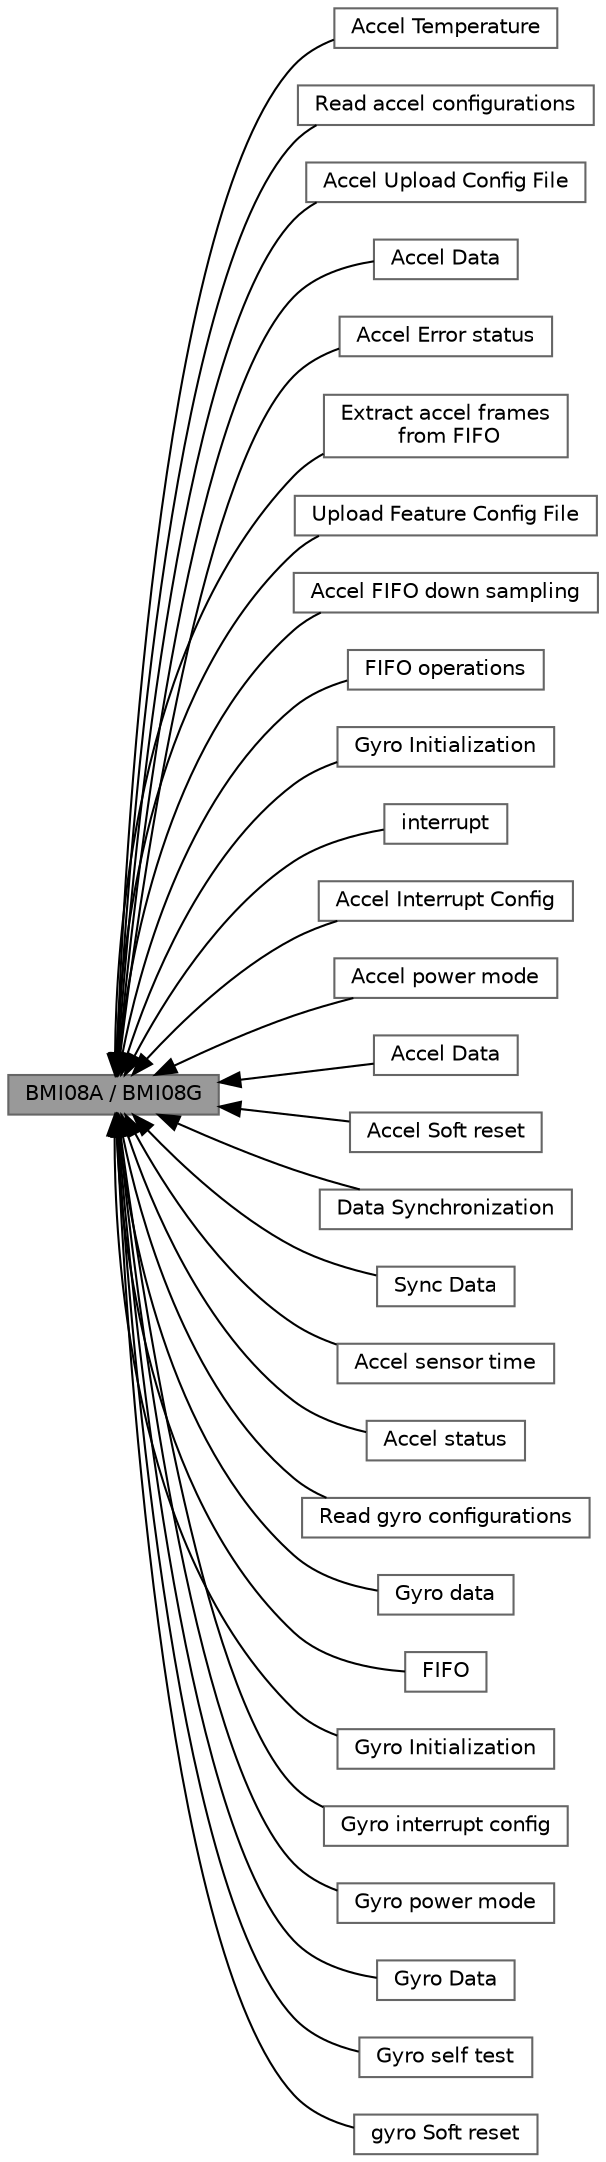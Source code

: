 digraph "BMI08A / BMI08G"
{
 // LATEX_PDF_SIZE
  bgcolor="transparent";
  edge [fontname=Helvetica,fontsize=10,labelfontname=Helvetica,labelfontsize=10];
  node [fontname=Helvetica,fontsize=10,shape=box,height=0.2,width=0.4];
  rankdir=LR;
  Node13 [id="Node000013",label="Accel Temperature",height=0.2,width=0.4,color="grey40", fillcolor="white", style="filled",URL="$group__bmi08a_api_accel_temp.html",tooltip="Read temperature from accel sensor."];
  Node9 [id="Node000009",label="Read accel configurations",height=0.2,width=0.4,color="grey40", fillcolor="white", style="filled",URL="$group__bmi08a_api_conf.html",tooltip="Read / Write configurations of accel sensor."];
  Node3 [id="Node000003",label="Accel Upload Config File",height=0.2,width=0.4,color="grey40", fillcolor="white", style="filled",URL="$group__bmi08a_api_config.html",tooltip="Uploads config file onto the device."];
  Node11 [id="Node000011",label="Accel Data",height=0.2,width=0.4,color="grey40", fillcolor="white", style="filled",URL="$group__bmi08a_api_data.html",tooltip="Read data from accel sensor."];
  Node6 [id="Node000006",label="Accel Error status",height=0.2,width=0.4,color="grey40", fillcolor="white", style="filled",URL="$group__bmi08a_api_error_status.html",tooltip="Get error status from accel sensor."];
  Node28 [id="Node000028",label="Extract accel frames\l from FIFO",height=0.2,width=0.4,color="grey40", fillcolor="white", style="filled",URL="$group__bmi08a_api_extract_accel.html",tooltip="Parse and extract accelerometer frames from FIFO data read."];
  Node4 [id="Node000004",label="Upload Feature Config File",height=0.2,width=0.4,color="grey40", fillcolor="white", style="filled",URL="$group__bmi08a_api_f_config.html",tooltip="Uploads config file onto the device."];
  Node29 [id="Node000029",label="Accel FIFO down sampling",height=0.2,width=0.4,color="grey40", fillcolor="white", style="filled",URL="$group__bmi08a_api_f_i_f_o_down.html",tooltip="Set / Get accel FIFO down sampling rate."];
  Node27 [id="Node000027",label="FIFO operations",height=0.2,width=0.4,color="grey40", fillcolor="white", style="filled",URL="$group__bmi08a_api_fifo.html",tooltip="FIFO operations of the sensor."];
  Node2 [id="Node000002",label="Gyro Initialization",height=0.2,width=0.4,color="grey40", fillcolor="white", style="filled",URL="$group__bmi08a_api_init.html",tooltip="Initialize the sensor and device structure."];
  Node17 [id="Node000017",label="interrupt",height=0.2,width=0.4,color="grey40", fillcolor="white", style="filled",URL="$group__bmi08a_api_int.html",tooltip="Configuring Interrupts."];
  Node12 [id="Node000012",label="Accel Interrupt Config",height=0.2,width=0.4,color="grey40", fillcolor="white", style="filled",URL="$group__bmi08a_api_int_conf.html",tooltip="Configures interrupt of accel sensor."];
  Node10 [id="Node000010",label="Accel power mode",height=0.2,width=0.4,color="grey40", fillcolor="white", style="filled",URL="$group__bmi08a_api_powermode.html",tooltip="Set / Get power mode of accel sensor."];
  Node5 [id="Node000005",label="Accel Data",height=0.2,width=0.4,color="grey40", fillcolor="white", style="filled",URL="$group__bmi08a_api_regs.html",tooltip="Read / Write data from the given register address of accel sensor."];
  Node8 [id="Node000008",label="Accel Soft reset",height=0.2,width=0.4,color="grey40", fillcolor="white", style="filled",URL="$group__bmi08a_api_softreset.html",tooltip="Performs soft reset of accel sensor."];
  Node15 [id="Node000015",label="Data Synchronization",height=0.2,width=0.4,color="grey40", fillcolor="white", style="filled",URL="$group__bmi08a_api_sync.html",tooltip="Enable / Disable data synchronization."];
  Node16 [id="Node000016",label="Sync Data",height=0.2,width=0.4,color="grey40", fillcolor="white", style="filled",URL="$group__bmi08a_api_sync_data.html",tooltip="Synchronizes accel and gyro data from the sensor."];
  Node14 [id="Node000014",label="Accel sensor time",height=0.2,width=0.4,color="grey40", fillcolor="white", style="filled",URL="$group__bmi08a_apiaccelsensortime.html",tooltip="Read sensor time of accel sensor."];
  Node7 [id="Node000007",label="Accel status",height=0.2,width=0.4,color="grey40", fillcolor="white", style="filled",URL="$group__bmi08a_apistatus.html",tooltip="Read status of accel sensor."];
  Node1 [id="Node000001",label="BMI08A / BMI08G",height=0.2,width=0.4,color="gray40", fillcolor="grey60", style="filled", fontcolor="black",tooltip=" "];
  Node21 [id="Node000021",label="Read gyro configurations",height=0.2,width=0.4,color="grey40", fillcolor="white", style="filled",URL="$group__bmi08g_api_conf.html",tooltip="Read / Write configurations of gyro sensor."];
  Node23 [id="Node000023",label="Gyro data",height=0.2,width=0.4,color="grey40", fillcolor="white", style="filled",URL="$group__bmi08g_api_data.html",tooltip="Read Gyro data."];
  Node26 [id="Node000026",label="FIFO",height=0.2,width=0.4,color="grey40", fillcolor="white", style="filled",URL="$group__bmi08g_api_f_i_f_o.html",tooltip="Access and extract FIFO gyro data."];
  Node18 [id="Node000018",label="Gyro Initialization",height=0.2,width=0.4,color="grey40", fillcolor="white", style="filled",URL="$group__bmi08g_api_init.html",tooltip="Initialize the sensor and device structure."];
  Node24 [id="Node000024",label="Gyro interrupt config",height=0.2,width=0.4,color="grey40", fillcolor="white", style="filled",URL="$group__bmi08g_api_intconfig.html",tooltip="Set interrupt configurations of gyro sensor."];
  Node22 [id="Node000022",label="Gyro power mode",height=0.2,width=0.4,color="grey40", fillcolor="white", style="filled",URL="$group__bmi08g_api_powermode.html",tooltip="Set / Get power mode of gyro sensor."];
  Node19 [id="Node000019",label="Gyro Data",height=0.2,width=0.4,color="grey40", fillcolor="white", style="filled",URL="$group__bmi08g_api_regs.html",tooltip="Read / Write data from the given register address of gyro sensor."];
  Node25 [id="Node000025",label="Gyro self test",height=0.2,width=0.4,color="grey40", fillcolor="white", style="filled",URL="$group__bmi08g_api_selftest.html",tooltip="Set / Get power mode of gyro sensor."];
  Node20 [id="Node000020",label="gyro Soft reset",height=0.2,width=0.4,color="grey40", fillcolor="white", style="filled",URL="$group__bmi08g_api_softreset.html",tooltip="Performs soft reset of gyro sensor."];
  Node1->Node2 [shape=plaintext, dir="back", style="solid"];
  Node1->Node3 [shape=plaintext, dir="back", style="solid"];
  Node1->Node4 [shape=plaintext, dir="back", style="solid"];
  Node1->Node5 [shape=plaintext, dir="back", style="solid"];
  Node1->Node6 [shape=plaintext, dir="back", style="solid"];
  Node1->Node7 [shape=plaintext, dir="back", style="solid"];
  Node1->Node8 [shape=plaintext, dir="back", style="solid"];
  Node1->Node9 [shape=plaintext, dir="back", style="solid"];
  Node1->Node10 [shape=plaintext, dir="back", style="solid"];
  Node1->Node11 [shape=plaintext, dir="back", style="solid"];
  Node1->Node12 [shape=plaintext, dir="back", style="solid"];
  Node1->Node13 [shape=plaintext, dir="back", style="solid"];
  Node1->Node14 [shape=plaintext, dir="back", style="solid"];
  Node1->Node15 [shape=plaintext, dir="back", style="solid"];
  Node1->Node16 [shape=plaintext, dir="back", style="solid"];
  Node1->Node17 [shape=plaintext, dir="back", style="solid"];
  Node1->Node18 [shape=plaintext, dir="back", style="solid"];
  Node1->Node19 [shape=plaintext, dir="back", style="solid"];
  Node1->Node20 [shape=plaintext, dir="back", style="solid"];
  Node1->Node21 [shape=plaintext, dir="back", style="solid"];
  Node1->Node22 [shape=plaintext, dir="back", style="solid"];
  Node1->Node23 [shape=plaintext, dir="back", style="solid"];
  Node1->Node24 [shape=plaintext, dir="back", style="solid"];
  Node1->Node25 [shape=plaintext, dir="back", style="solid"];
  Node1->Node26 [shape=plaintext, dir="back", style="solid"];
  Node1->Node27 [shape=plaintext, dir="back", style="solid"];
  Node1->Node28 [shape=plaintext, dir="back", style="solid"];
  Node1->Node29 [shape=plaintext, dir="back", style="solid"];
}
